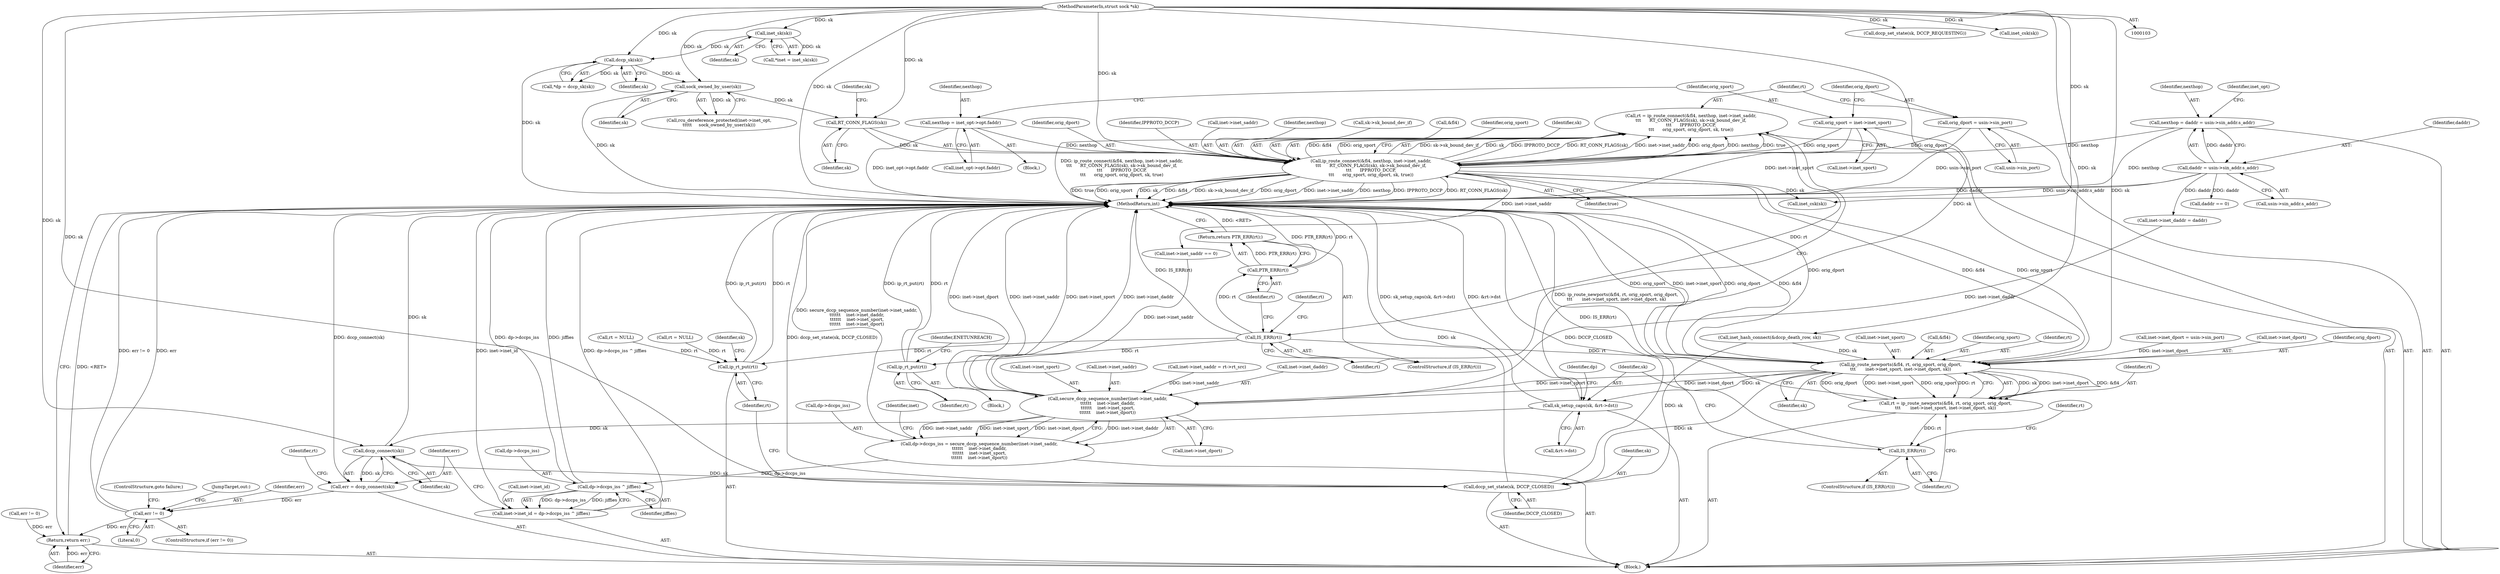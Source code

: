 digraph "0_linux_f6d8bd051c391c1c0458a30b2a7abcd939329259@API" {
"1000206" [label="(Call,rt = ip_route_connect(&fl4, nexthop, inet->inet_saddr,\n\t\t\t      RT_CONN_FLAGS(sk), sk->sk_bound_dev_if,\n\t\t\t      IPPROTO_DCCP,\n\t\t\t      orig_sport, orig_dport, sk, true))"];
"1000208" [label="(Call,ip_route_connect(&fl4, nexthop, inet->inet_saddr,\n\t\t\t      RT_CONN_FLAGS(sk), sk->sk_bound_dev_if,\n\t\t\t      IPPROTO_DCCP,\n\t\t\t      orig_sport, orig_dport, sk, true))"];
"1000189" [label="(Call,nexthop = inet_opt->opt.faddr)"];
"1000154" [label="(Call,nexthop = daddr = usin->sin_addr.s_addr)"];
"1000156" [label="(Call,daddr = usin->sin_addr.s_addr)"];
"1000215" [label="(Call,RT_CONN_FLAGS(sk))"];
"1000169" [label="(Call,sock_owned_by_user(sk))"];
"1000122" [label="(Call,dccp_sk(sk))"];
"1000117" [label="(Call,inet_sk(sk))"];
"1000104" [label="(MethodParameterIn,struct sock *sk)"];
"1000196" [label="(Call,orig_sport = inet->inet_sport)"];
"1000201" [label="(Call,orig_dport = usin->sin_port)"];
"1000226" [label="(Call,IS_ERR(rt))"];
"1000229" [label="(Call,PTR_ERR(rt))"];
"1000228" [label="(Return,return PTR_ERR(rt);)"];
"1000240" [label="(Call,ip_rt_put(rt))"];
"1000327" [label="(Call,ip_route_newports(&fl4, rt, orig_sport, orig_dport,\n\t\t\t       inet->inet_sport, inet->inet_dport, sk))"];
"1000325" [label="(Call,rt = ip_route_newports(&fl4, rt, orig_sport, orig_dport,\n\t\t\t       inet->inet_sport, inet->inet_dport, sk))"];
"1000341" [label="(Call,IS_ERR(rt))"];
"1000348" [label="(Call,sk_setup_caps(sk, &rt->dst))"];
"1000382" [label="(Call,dccp_connect(sk))"];
"1000380" [label="(Call,err = dccp_connect(sk))"];
"1000388" [label="(Call,err != 0)"];
"1000393" [label="(Return,return err;)"];
"1000396" [label="(Call,dccp_set_state(sk, DCCP_CLOSED))"];
"1000358" [label="(Call,secure_dccp_sequence_number(inet->inet_saddr,\n\t\t\t\t\t\t    inet->inet_daddr,\n\t\t\t\t\t\t    inet->inet_sport,\n\t\t\t\t\t\t    inet->inet_dport))"];
"1000354" [label="(Call,dp->dccps_iss = secure_dccp_sequence_number(inet->inet_saddr,\n\t\t\t\t\t\t    inet->inet_daddr,\n\t\t\t\t\t\t    inet->inet_sport,\n\t\t\t\t\t\t    inet->inet_dport))"];
"1000375" [label="(Call,dp->dccps_iss ^ jiffies)"];
"1000371" [label="(Call,inet->inet_id = dp->dccps_iss ^ jiffies)"];
"1000399" [label="(Call,ip_rt_put(rt))"];
"1000326" [label="(Identifier,rt)"];
"1000385" [label="(Identifier,rt)"];
"1000349" [label="(Identifier,sk)"];
"1000220" [label="(Identifier,IPPROTO_DCCP)"];
"1000311" [label="(Call,dccp_set_state(sk, DCCP_REQUESTING))"];
"1000362" [label="(Call,inet->inet_daddr)"];
"1000212" [label="(Call,inet->inet_saddr)"];
"1000381" [label="(Identifier,err)"];
"1000373" [label="(Identifier,inet)"];
"1000380" [label="(Call,err = dccp_connect(sk))"];
"1000117" [label="(Call,inet_sk(sk))"];
"1000156" [label="(Call,daddr = usin->sin_addr.s_addr)"];
"1000118" [label="(Identifier,sk)"];
"1000390" [label="(Literal,0)"];
"1000211" [label="(Identifier,nexthop)"];
"1000217" [label="(Call,sk->sk_bound_dev_if)"];
"1000240" [label="(Call,ip_rt_put(rt))"];
"1000344" [label="(Call,rt = NULL)"];
"1000228" [label="(Return,return PTR_ERR(rt);)"];
"1000241" [label="(Identifier,rt)"];
"1000154" [label="(Call,nexthop = daddr = usin->sin_addr.s_addr)"];
"1000115" [label="(Call,*inet = inet_sk(sk))"];
"1000170" [label="(Identifier,sk)"];
"1000209" [label="(Call,&fl4)"];
"1000234" [label="(Identifier,rt)"];
"1000356" [label="(Identifier,dp)"];
"1000328" [label="(Call,&fl4)"];
"1000379" [label="(Identifier,jiffies)"];
"1000123" [label="(Identifier,sk)"];
"1000227" [label="(Identifier,rt)"];
"1000325" [label="(Call,rt = ip_route_newports(&fl4, rt, orig_sport, orig_dport,\n\t\t\t       inet->inet_sport, inet->inet_dport, sk))"];
"1000321" [label="(Call,err != 0)"];
"1000331" [label="(Identifier,orig_sport)"];
"1000398" [label="(Identifier,DCCP_CLOSED)"];
"1000371" [label="(Call,inet->inet_id = dp->dccps_iss ^ jiffies)"];
"1000215" [label="(Call,RT_CONN_FLAGS(sk))"];
"1000206" [label="(Call,rt = ip_route_connect(&fl4, nexthop, inet->inet_saddr,\n\t\t\t      RT_CONN_FLAGS(sk), sk->sk_bound_dev_if,\n\t\t\t      IPPROTO_DCCP,\n\t\t\t      orig_sport, orig_dport, sk, true))"];
"1000189" [label="(Call,nexthop = inet_opt->opt.faddr)"];
"1000340" [label="(ControlStructure,if (IS_ERR(rt)))"];
"1000120" [label="(Call,*dp = dccp_sk(sk))"];
"1000164" [label="(Identifier,inet_opt)"];
"1000216" [label="(Identifier,sk)"];
"1000169" [label="(Call,sock_owned_by_user(sk))"];
"1000375" [label="(Call,dp->dccps_iss ^ jiffies)"];
"1000341" [label="(Call,IS_ERR(rt))"];
"1000244" [label="(Identifier,ENETUNREACH)"];
"1000400" [label="(Identifier,rt)"];
"1000383" [label="(Identifier,sk)"];
"1000226" [label="(Call,IS_ERR(rt))"];
"1000365" [label="(Call,inet->inet_sport)"];
"1000288" [label="(Call,inet->inet_daddr = daddr)"];
"1000348" [label="(Call,sk_setup_caps(sk, &rt->dst))"];
"1000387" [label="(ControlStructure,if (err != 0))"];
"1000224" [label="(Identifier,true)"];
"1000330" [label="(Identifier,rt)"];
"1000345" [label="(Identifier,rt)"];
"1000122" [label="(Call,dccp_sk(sk))"];
"1000281" [label="(Call,inet->inet_dport = usin->sin_port)"];
"1000372" [label="(Call,inet->inet_id)"];
"1000222" [label="(Identifier,orig_dport)"];
"1000155" [label="(Identifier,nexthop)"];
"1000157" [label="(Identifier,daddr)"];
"1000104" [label="(MethodParameterIn,struct sock *sk)"];
"1000303" [label="(Call,inet_csk(sk))"];
"1000190" [label="(Identifier,nexthop)"];
"1000359" [label="(Call,inet->inet_saddr)"];
"1000354" [label="(Call,dp->dccps_iss = secure_dccp_sequence_number(inet->inet_saddr,\n\t\t\t\t\t\t    inet->inet_daddr,\n\t\t\t\t\t\t    inet->inet_sport,\n\t\t\t\t\t\t    inet->inet_dport))"];
"1000230" [label="(Identifier,rt)"];
"1000393" [label="(Return,return err;)"];
"1000183" [label="(Call,daddr == 0)"];
"1000376" [label="(Call,dp->dccps_iss)"];
"1000107" [label="(Block,)"];
"1000358" [label="(Call,secure_dccp_sequence_number(inet->inet_saddr,\n\t\t\t\t\t\t    inet->inet_daddr,\n\t\t\t\t\t\t    inet->inet_sport,\n\t\t\t\t\t\t    inet->inet_dport))"];
"1000368" [label="(Call,inet->inet_dport)"];
"1000336" [label="(Call,inet->inet_dport)"];
"1000394" [label="(Identifier,err)"];
"1000158" [label="(Call,usin->sin_addr.s_addr)"];
"1000208" [label="(Call,ip_route_connect(&fl4, nexthop, inet->inet_saddr,\n\t\t\t      RT_CONN_FLAGS(sk), sk->sk_bound_dev_if,\n\t\t\t      IPPROTO_DCCP,\n\t\t\t      orig_sport, orig_dport, sk, true))"];
"1000262" [label="(Call,inet->inet_saddr == 0)"];
"1000403" [label="(Identifier,sk)"];
"1000389" [label="(Identifier,err)"];
"1000384" [label="(Call,rt = NULL)"];
"1000342" [label="(Identifier,rt)"];
"1000392" [label="(JumpTarget,out:)"];
"1000327" [label="(Call,ip_route_newports(&fl4, rt, orig_sport, orig_dport,\n\t\t\t       inet->inet_sport, inet->inet_dport, sk))"];
"1000197" [label="(Identifier,orig_sport)"];
"1000388" [label="(Call,err != 0)"];
"1000382" [label="(Call,dccp_connect(sk))"];
"1000198" [label="(Call,inet->inet_sport)"];
"1000196" [label="(Call,orig_sport = inet->inet_sport)"];
"1000355" [label="(Call,dp->dccps_iss)"];
"1000316" [label="(Call,inet_hash_connect(&dccp_death_row, sk))"];
"1000221" [label="(Identifier,orig_sport)"];
"1000267" [label="(Call,inet->inet_saddr = rt->rt_src)"];
"1000191" [label="(Call,inet_opt->opt.faddr)"];
"1000223" [label="(Identifier,sk)"];
"1000332" [label="(Identifier,orig_dport)"];
"1000225" [label="(ControlStructure,if (IS_ERR(rt)))"];
"1000295" [label="(Call,inet_csk(sk))"];
"1000165" [label="(Call,rcu_dereference_protected(inet->inet_opt,\n\t\t\t\t\t     sock_owned_by_user(sk)))"];
"1000203" [label="(Call,usin->sin_port)"];
"1000391" [label="(ControlStructure,goto failure;)"];
"1000396" [label="(Call,dccp_set_state(sk, DCCP_CLOSED))"];
"1000229" [label="(Call,PTR_ERR(rt))"];
"1000207" [label="(Identifier,rt)"];
"1000397" [label="(Identifier,sk)"];
"1000202" [label="(Identifier,orig_dport)"];
"1000350" [label="(Call,&rt->dst)"];
"1000399" [label="(Call,ip_rt_put(rt))"];
"1000201" [label="(Call,orig_dport = usin->sin_port)"];
"1000412" [label="(MethodReturn,int)"];
"1000218" [label="(Identifier,sk)"];
"1000333" [label="(Call,inet->inet_sport)"];
"1000339" [label="(Identifier,sk)"];
"1000239" [label="(Block,)"];
"1000181" [label="(Block,)"];
"1000206" -> "1000107"  [label="AST: "];
"1000206" -> "1000208"  [label="CFG: "];
"1000207" -> "1000206"  [label="AST: "];
"1000208" -> "1000206"  [label="AST: "];
"1000227" -> "1000206"  [label="CFG: "];
"1000206" -> "1000412"  [label="DDG: ip_route_connect(&fl4, nexthop, inet->inet_saddr,\n\t\t\t      RT_CONN_FLAGS(sk), sk->sk_bound_dev_if,\n\t\t\t      IPPROTO_DCCP,\n\t\t\t      orig_sport, orig_dport, sk, true)"];
"1000208" -> "1000206"  [label="DDG: sk->sk_bound_dev_if"];
"1000208" -> "1000206"  [label="DDG: sk"];
"1000208" -> "1000206"  [label="DDG: IPPROTO_DCCP"];
"1000208" -> "1000206"  [label="DDG: RT_CONN_FLAGS(sk)"];
"1000208" -> "1000206"  [label="DDG: inet->inet_saddr"];
"1000208" -> "1000206"  [label="DDG: orig_dport"];
"1000208" -> "1000206"  [label="DDG: nexthop"];
"1000208" -> "1000206"  [label="DDG: true"];
"1000208" -> "1000206"  [label="DDG: &fl4"];
"1000208" -> "1000206"  [label="DDG: orig_sport"];
"1000206" -> "1000226"  [label="DDG: rt"];
"1000208" -> "1000224"  [label="CFG: "];
"1000209" -> "1000208"  [label="AST: "];
"1000211" -> "1000208"  [label="AST: "];
"1000212" -> "1000208"  [label="AST: "];
"1000215" -> "1000208"  [label="AST: "];
"1000217" -> "1000208"  [label="AST: "];
"1000220" -> "1000208"  [label="AST: "];
"1000221" -> "1000208"  [label="AST: "];
"1000222" -> "1000208"  [label="AST: "];
"1000223" -> "1000208"  [label="AST: "];
"1000224" -> "1000208"  [label="AST: "];
"1000208" -> "1000412"  [label="DDG: orig_sport"];
"1000208" -> "1000412"  [label="DDG: sk"];
"1000208" -> "1000412"  [label="DDG: &fl4"];
"1000208" -> "1000412"  [label="DDG: sk->sk_bound_dev_if"];
"1000208" -> "1000412"  [label="DDG: orig_dport"];
"1000208" -> "1000412"  [label="DDG: inet->inet_saddr"];
"1000208" -> "1000412"  [label="DDG: nexthop"];
"1000208" -> "1000412"  [label="DDG: IPPROTO_DCCP"];
"1000208" -> "1000412"  [label="DDG: RT_CONN_FLAGS(sk)"];
"1000208" -> "1000412"  [label="DDG: true"];
"1000189" -> "1000208"  [label="DDG: nexthop"];
"1000154" -> "1000208"  [label="DDG: nexthop"];
"1000215" -> "1000208"  [label="DDG: sk"];
"1000196" -> "1000208"  [label="DDG: orig_sport"];
"1000201" -> "1000208"  [label="DDG: orig_dport"];
"1000104" -> "1000208"  [label="DDG: sk"];
"1000208" -> "1000262"  [label="DDG: inet->inet_saddr"];
"1000208" -> "1000295"  [label="DDG: sk"];
"1000208" -> "1000327"  [label="DDG: &fl4"];
"1000208" -> "1000327"  [label="DDG: orig_sport"];
"1000208" -> "1000327"  [label="DDG: orig_dport"];
"1000189" -> "1000181"  [label="AST: "];
"1000189" -> "1000191"  [label="CFG: "];
"1000190" -> "1000189"  [label="AST: "];
"1000191" -> "1000189"  [label="AST: "];
"1000197" -> "1000189"  [label="CFG: "];
"1000189" -> "1000412"  [label="DDG: inet_opt->opt.faddr"];
"1000154" -> "1000107"  [label="AST: "];
"1000154" -> "1000156"  [label="CFG: "];
"1000155" -> "1000154"  [label="AST: "];
"1000156" -> "1000154"  [label="AST: "];
"1000164" -> "1000154"  [label="CFG: "];
"1000154" -> "1000412"  [label="DDG: nexthop"];
"1000156" -> "1000154"  [label="DDG: daddr"];
"1000156" -> "1000158"  [label="CFG: "];
"1000157" -> "1000156"  [label="AST: "];
"1000158" -> "1000156"  [label="AST: "];
"1000156" -> "1000412"  [label="DDG: daddr"];
"1000156" -> "1000412"  [label="DDG: usin->sin_addr.s_addr"];
"1000156" -> "1000183"  [label="DDG: daddr"];
"1000156" -> "1000288"  [label="DDG: daddr"];
"1000215" -> "1000216"  [label="CFG: "];
"1000216" -> "1000215"  [label="AST: "];
"1000218" -> "1000215"  [label="CFG: "];
"1000169" -> "1000215"  [label="DDG: sk"];
"1000104" -> "1000215"  [label="DDG: sk"];
"1000169" -> "1000165"  [label="AST: "];
"1000169" -> "1000170"  [label="CFG: "];
"1000170" -> "1000169"  [label="AST: "];
"1000165" -> "1000169"  [label="CFG: "];
"1000169" -> "1000412"  [label="DDG: sk"];
"1000169" -> "1000165"  [label="DDG: sk"];
"1000122" -> "1000169"  [label="DDG: sk"];
"1000104" -> "1000169"  [label="DDG: sk"];
"1000122" -> "1000120"  [label="AST: "];
"1000122" -> "1000123"  [label="CFG: "];
"1000123" -> "1000122"  [label="AST: "];
"1000120" -> "1000122"  [label="CFG: "];
"1000122" -> "1000412"  [label="DDG: sk"];
"1000122" -> "1000120"  [label="DDG: sk"];
"1000117" -> "1000122"  [label="DDG: sk"];
"1000104" -> "1000122"  [label="DDG: sk"];
"1000117" -> "1000115"  [label="AST: "];
"1000117" -> "1000118"  [label="CFG: "];
"1000118" -> "1000117"  [label="AST: "];
"1000115" -> "1000117"  [label="CFG: "];
"1000117" -> "1000115"  [label="DDG: sk"];
"1000104" -> "1000117"  [label="DDG: sk"];
"1000104" -> "1000103"  [label="AST: "];
"1000104" -> "1000412"  [label="DDG: sk"];
"1000104" -> "1000295"  [label="DDG: sk"];
"1000104" -> "1000303"  [label="DDG: sk"];
"1000104" -> "1000311"  [label="DDG: sk"];
"1000104" -> "1000316"  [label="DDG: sk"];
"1000104" -> "1000327"  [label="DDG: sk"];
"1000104" -> "1000348"  [label="DDG: sk"];
"1000104" -> "1000382"  [label="DDG: sk"];
"1000104" -> "1000396"  [label="DDG: sk"];
"1000196" -> "1000107"  [label="AST: "];
"1000196" -> "1000198"  [label="CFG: "];
"1000197" -> "1000196"  [label="AST: "];
"1000198" -> "1000196"  [label="AST: "];
"1000202" -> "1000196"  [label="CFG: "];
"1000196" -> "1000412"  [label="DDG: inet->inet_sport"];
"1000201" -> "1000107"  [label="AST: "];
"1000201" -> "1000203"  [label="CFG: "];
"1000202" -> "1000201"  [label="AST: "];
"1000203" -> "1000201"  [label="AST: "];
"1000207" -> "1000201"  [label="CFG: "];
"1000201" -> "1000412"  [label="DDG: usin->sin_port"];
"1000226" -> "1000225"  [label="AST: "];
"1000226" -> "1000227"  [label="CFG: "];
"1000227" -> "1000226"  [label="AST: "];
"1000230" -> "1000226"  [label="CFG: "];
"1000234" -> "1000226"  [label="CFG: "];
"1000226" -> "1000412"  [label="DDG: IS_ERR(rt)"];
"1000226" -> "1000229"  [label="DDG: rt"];
"1000226" -> "1000240"  [label="DDG: rt"];
"1000226" -> "1000327"  [label="DDG: rt"];
"1000226" -> "1000399"  [label="DDG: rt"];
"1000229" -> "1000228"  [label="AST: "];
"1000229" -> "1000230"  [label="CFG: "];
"1000230" -> "1000229"  [label="AST: "];
"1000228" -> "1000229"  [label="CFG: "];
"1000229" -> "1000412"  [label="DDG: PTR_ERR(rt)"];
"1000229" -> "1000412"  [label="DDG: rt"];
"1000229" -> "1000228"  [label="DDG: PTR_ERR(rt)"];
"1000228" -> "1000225"  [label="AST: "];
"1000412" -> "1000228"  [label="CFG: "];
"1000228" -> "1000412"  [label="DDG: <RET>"];
"1000240" -> "1000239"  [label="AST: "];
"1000240" -> "1000241"  [label="CFG: "];
"1000241" -> "1000240"  [label="AST: "];
"1000244" -> "1000240"  [label="CFG: "];
"1000240" -> "1000412"  [label="DDG: ip_rt_put(rt)"];
"1000240" -> "1000412"  [label="DDG: rt"];
"1000327" -> "1000325"  [label="AST: "];
"1000327" -> "1000339"  [label="CFG: "];
"1000328" -> "1000327"  [label="AST: "];
"1000330" -> "1000327"  [label="AST: "];
"1000331" -> "1000327"  [label="AST: "];
"1000332" -> "1000327"  [label="AST: "];
"1000333" -> "1000327"  [label="AST: "];
"1000336" -> "1000327"  [label="AST: "];
"1000339" -> "1000327"  [label="AST: "];
"1000325" -> "1000327"  [label="CFG: "];
"1000327" -> "1000412"  [label="DDG: orig_sport"];
"1000327" -> "1000412"  [label="DDG: inet->inet_sport"];
"1000327" -> "1000412"  [label="DDG: orig_dport"];
"1000327" -> "1000412"  [label="DDG: &fl4"];
"1000327" -> "1000325"  [label="DDG: sk"];
"1000327" -> "1000325"  [label="DDG: inet->inet_dport"];
"1000327" -> "1000325"  [label="DDG: &fl4"];
"1000327" -> "1000325"  [label="DDG: orig_dport"];
"1000327" -> "1000325"  [label="DDG: inet->inet_sport"];
"1000327" -> "1000325"  [label="DDG: orig_sport"];
"1000327" -> "1000325"  [label="DDG: rt"];
"1000281" -> "1000327"  [label="DDG: inet->inet_dport"];
"1000316" -> "1000327"  [label="DDG: sk"];
"1000327" -> "1000348"  [label="DDG: sk"];
"1000327" -> "1000358"  [label="DDG: inet->inet_sport"];
"1000327" -> "1000358"  [label="DDG: inet->inet_dport"];
"1000327" -> "1000396"  [label="DDG: sk"];
"1000325" -> "1000107"  [label="AST: "];
"1000326" -> "1000325"  [label="AST: "];
"1000342" -> "1000325"  [label="CFG: "];
"1000325" -> "1000412"  [label="DDG: ip_route_newports(&fl4, rt, orig_sport, orig_dport,\n\t\t\t       inet->inet_sport, inet->inet_dport, sk)"];
"1000325" -> "1000341"  [label="DDG: rt"];
"1000341" -> "1000340"  [label="AST: "];
"1000341" -> "1000342"  [label="CFG: "];
"1000342" -> "1000341"  [label="AST: "];
"1000345" -> "1000341"  [label="CFG: "];
"1000349" -> "1000341"  [label="CFG: "];
"1000341" -> "1000412"  [label="DDG: IS_ERR(rt)"];
"1000348" -> "1000107"  [label="AST: "];
"1000348" -> "1000350"  [label="CFG: "];
"1000349" -> "1000348"  [label="AST: "];
"1000350" -> "1000348"  [label="AST: "];
"1000356" -> "1000348"  [label="CFG: "];
"1000348" -> "1000412"  [label="DDG: sk_setup_caps(sk, &rt->dst)"];
"1000348" -> "1000412"  [label="DDG: &rt->dst"];
"1000348" -> "1000382"  [label="DDG: sk"];
"1000382" -> "1000380"  [label="AST: "];
"1000382" -> "1000383"  [label="CFG: "];
"1000383" -> "1000382"  [label="AST: "];
"1000380" -> "1000382"  [label="CFG: "];
"1000382" -> "1000412"  [label="DDG: sk"];
"1000382" -> "1000380"  [label="DDG: sk"];
"1000382" -> "1000396"  [label="DDG: sk"];
"1000380" -> "1000107"  [label="AST: "];
"1000381" -> "1000380"  [label="AST: "];
"1000385" -> "1000380"  [label="CFG: "];
"1000380" -> "1000412"  [label="DDG: dccp_connect(sk)"];
"1000380" -> "1000388"  [label="DDG: err"];
"1000388" -> "1000387"  [label="AST: "];
"1000388" -> "1000390"  [label="CFG: "];
"1000389" -> "1000388"  [label="AST: "];
"1000390" -> "1000388"  [label="AST: "];
"1000391" -> "1000388"  [label="CFG: "];
"1000392" -> "1000388"  [label="CFG: "];
"1000388" -> "1000412"  [label="DDG: err"];
"1000388" -> "1000412"  [label="DDG: err != 0"];
"1000388" -> "1000393"  [label="DDG: err"];
"1000393" -> "1000107"  [label="AST: "];
"1000393" -> "1000394"  [label="CFG: "];
"1000394" -> "1000393"  [label="AST: "];
"1000412" -> "1000393"  [label="CFG: "];
"1000393" -> "1000412"  [label="DDG: <RET>"];
"1000394" -> "1000393"  [label="DDG: err"];
"1000321" -> "1000393"  [label="DDG: err"];
"1000396" -> "1000107"  [label="AST: "];
"1000396" -> "1000398"  [label="CFG: "];
"1000397" -> "1000396"  [label="AST: "];
"1000398" -> "1000396"  [label="AST: "];
"1000400" -> "1000396"  [label="CFG: "];
"1000396" -> "1000412"  [label="DDG: dccp_set_state(sk, DCCP_CLOSED)"];
"1000396" -> "1000412"  [label="DDG: sk"];
"1000396" -> "1000412"  [label="DDG: DCCP_CLOSED"];
"1000316" -> "1000396"  [label="DDG: sk"];
"1000358" -> "1000354"  [label="AST: "];
"1000358" -> "1000368"  [label="CFG: "];
"1000359" -> "1000358"  [label="AST: "];
"1000362" -> "1000358"  [label="AST: "];
"1000365" -> "1000358"  [label="AST: "];
"1000368" -> "1000358"  [label="AST: "];
"1000354" -> "1000358"  [label="CFG: "];
"1000358" -> "1000412"  [label="DDG: inet->inet_sport"];
"1000358" -> "1000412"  [label="DDG: inet->inet_dport"];
"1000358" -> "1000412"  [label="DDG: inet->inet_daddr"];
"1000358" -> "1000412"  [label="DDG: inet->inet_saddr"];
"1000358" -> "1000354"  [label="DDG: inet->inet_saddr"];
"1000358" -> "1000354"  [label="DDG: inet->inet_daddr"];
"1000358" -> "1000354"  [label="DDG: inet->inet_sport"];
"1000358" -> "1000354"  [label="DDG: inet->inet_dport"];
"1000267" -> "1000358"  [label="DDG: inet->inet_saddr"];
"1000262" -> "1000358"  [label="DDG: inet->inet_saddr"];
"1000288" -> "1000358"  [label="DDG: inet->inet_daddr"];
"1000354" -> "1000107"  [label="AST: "];
"1000355" -> "1000354"  [label="AST: "];
"1000373" -> "1000354"  [label="CFG: "];
"1000354" -> "1000412"  [label="DDG: secure_dccp_sequence_number(inet->inet_saddr,\n\t\t\t\t\t\t    inet->inet_daddr,\n\t\t\t\t\t\t    inet->inet_sport,\n\t\t\t\t\t\t    inet->inet_dport)"];
"1000354" -> "1000375"  [label="DDG: dp->dccps_iss"];
"1000375" -> "1000371"  [label="AST: "];
"1000375" -> "1000379"  [label="CFG: "];
"1000376" -> "1000375"  [label="AST: "];
"1000379" -> "1000375"  [label="AST: "];
"1000371" -> "1000375"  [label="CFG: "];
"1000375" -> "1000412"  [label="DDG: dp->dccps_iss"];
"1000375" -> "1000412"  [label="DDG: jiffies"];
"1000375" -> "1000371"  [label="DDG: dp->dccps_iss"];
"1000375" -> "1000371"  [label="DDG: jiffies"];
"1000371" -> "1000107"  [label="AST: "];
"1000372" -> "1000371"  [label="AST: "];
"1000381" -> "1000371"  [label="CFG: "];
"1000371" -> "1000412"  [label="DDG: dp->dccps_iss ^ jiffies"];
"1000371" -> "1000412"  [label="DDG: inet->inet_id"];
"1000399" -> "1000107"  [label="AST: "];
"1000399" -> "1000400"  [label="CFG: "];
"1000400" -> "1000399"  [label="AST: "];
"1000403" -> "1000399"  [label="CFG: "];
"1000399" -> "1000412"  [label="DDG: rt"];
"1000399" -> "1000412"  [label="DDG: ip_rt_put(rt)"];
"1000344" -> "1000399"  [label="DDG: rt"];
"1000384" -> "1000399"  [label="DDG: rt"];
}
